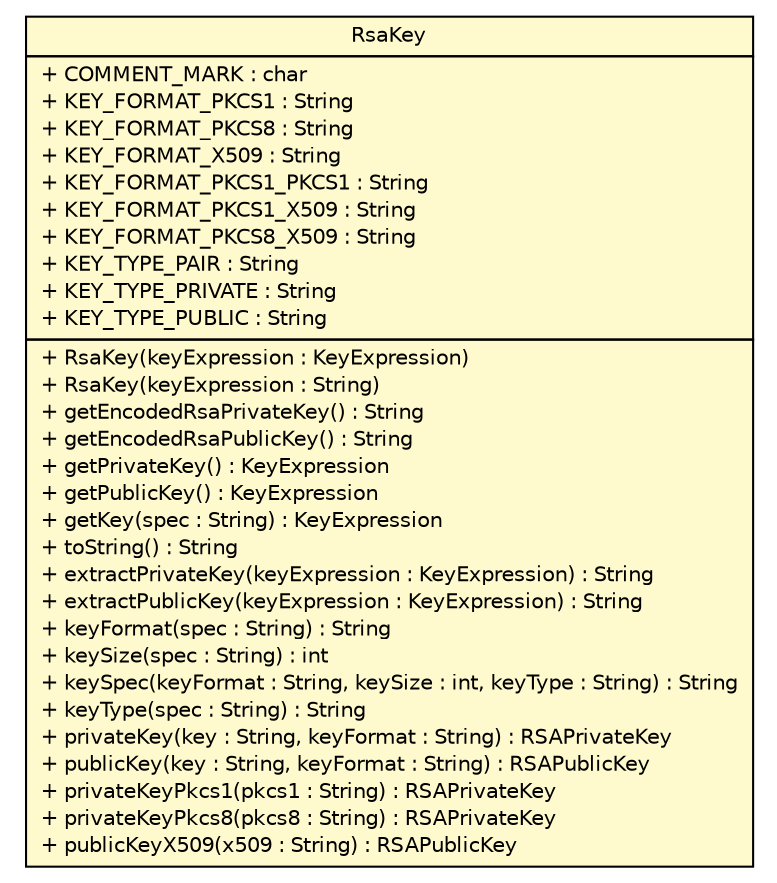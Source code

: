 #!/usr/local/bin/dot
#
# Class diagram 
# Generated by UMLGraph version R5_6-24-gf6e263 (http://www.umlgraph.org/)
#

digraph G {
	edge [fontname="Helvetica",fontsize=10,labelfontname="Helvetica",labelfontsize=10];
	node [fontname="Helvetica",fontsize=10,shape=plaintext];
	nodesep=0.25;
	ranksep=0.5;
	// cn.home1.oss.lib.common.crypto.RsaKey
	c5621 [label=<<table title="cn.home1.oss.lib.common.crypto.RsaKey" border="0" cellborder="1" cellspacing="0" cellpadding="2" port="p" bgcolor="lemonChiffon" href="./RsaKey.html">
		<tr><td><table border="0" cellspacing="0" cellpadding="1">
<tr><td align="center" balign="center"> RsaKey </td></tr>
		</table></td></tr>
		<tr><td><table border="0" cellspacing="0" cellpadding="1">
<tr><td align="left" balign="left"> + COMMENT_MARK : char </td></tr>
<tr><td align="left" balign="left"> + KEY_FORMAT_PKCS1 : String </td></tr>
<tr><td align="left" balign="left"> + KEY_FORMAT_PKCS8 : String </td></tr>
<tr><td align="left" balign="left"> + KEY_FORMAT_X509 : String </td></tr>
<tr><td align="left" balign="left"> + KEY_FORMAT_PKCS1_PKCS1 : String </td></tr>
<tr><td align="left" balign="left"> + KEY_FORMAT_PKCS1_X509 : String </td></tr>
<tr><td align="left" balign="left"> + KEY_FORMAT_PKCS8_X509 : String </td></tr>
<tr><td align="left" balign="left"> + KEY_TYPE_PAIR : String </td></tr>
<tr><td align="left" balign="left"> + KEY_TYPE_PRIVATE : String </td></tr>
<tr><td align="left" balign="left"> + KEY_TYPE_PUBLIC : String </td></tr>
		</table></td></tr>
		<tr><td><table border="0" cellspacing="0" cellpadding="1">
<tr><td align="left" balign="left"> + RsaKey(keyExpression : KeyExpression) </td></tr>
<tr><td align="left" balign="left"> + RsaKey(keyExpression : String) </td></tr>
<tr><td align="left" balign="left"> + getEncodedRsaPrivateKey() : String </td></tr>
<tr><td align="left" balign="left"> + getEncodedRsaPublicKey() : String </td></tr>
<tr><td align="left" balign="left"> + getPrivateKey() : KeyExpression </td></tr>
<tr><td align="left" balign="left"> + getPublicKey() : KeyExpression </td></tr>
<tr><td align="left" balign="left"> + getKey(spec : String) : KeyExpression </td></tr>
<tr><td align="left" balign="left"> + toString() : String </td></tr>
<tr><td align="left" balign="left"> + extractPrivateKey(keyExpression : KeyExpression) : String </td></tr>
<tr><td align="left" balign="left"> + extractPublicKey(keyExpression : KeyExpression) : String </td></tr>
<tr><td align="left" balign="left"> + keyFormat(spec : String) : String </td></tr>
<tr><td align="left" balign="left"> + keySize(spec : String) : int </td></tr>
<tr><td align="left" balign="left"> + keySpec(keyFormat : String, keySize : int, keyType : String) : String </td></tr>
<tr><td align="left" balign="left"> + keyType(spec : String) : String </td></tr>
<tr><td align="left" balign="left"> + privateKey(key : String, keyFormat : String) : RSAPrivateKey </td></tr>
<tr><td align="left" balign="left"> + publicKey(key : String, keyFormat : String) : RSAPublicKey </td></tr>
<tr><td align="left" balign="left"> + privateKeyPkcs1(pkcs1 : String) : RSAPrivateKey </td></tr>
<tr><td align="left" balign="left"> + privateKeyPkcs8(pkcs8 : String) : RSAPrivateKey </td></tr>
<tr><td align="left" balign="left"> + publicKeyX509(x509 : String) : RSAPublicKey </td></tr>
		</table></td></tr>
		</table>>, URL="./RsaKey.html", fontname="Helvetica", fontcolor="black", fontsize=10.0];
}

